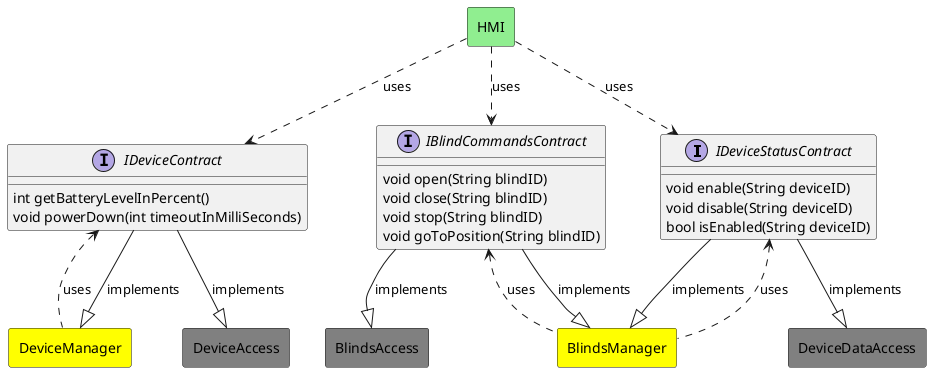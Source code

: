 @startuml Contracts to Component Mapping

skinparam ComponentStyle rectangle
allow_mixing

interface IDeviceStatusContract {
    void enable(String deviceID)
    void disable(String deviceID)
    bool isEnabled(String deviceID)
}

interface IBlindCommandsContract {
    void open(String blindID)
    void close(String blindID)
    void stop(String blindID)
    void goToPosition(String blindID)
}

interface IDeviceContract {
    int getBatteryLevelInPercent()
    void powerDown(int timeoutInMilliSeconds)
}

component HMI #LightGreen
component BlindsManager #Yellow
component DeviceManager #Yellow
component DeviceDataAccess #Grey
component DeviceAccess #Grey
component BlindsAccess #Grey

HMI ..> IDeviceStatusContract: uses
HMI ..> IBlindCommandsContract: uses
HMI ..> IDeviceContract: uses
BlindsManager <|-u- IDeviceStatusContract: implements
BlindsManager .u.> IDeviceStatusContract: uses
BlindsManager <|-u- IBlindCommandsContract: implements
BlindsManager .u.> IBlindCommandsContract: uses
DeviceManager <|-u- IDeviceContract: implements
DeviceManager .u.> IDeviceContract: uses
DeviceDataAccess <|-u- IDeviceStatusContract: implements
DeviceAccess <|-u- IDeviceContract: implements
BlindsAccess <|-u- IBlindCommandsContract: implements

@enduml